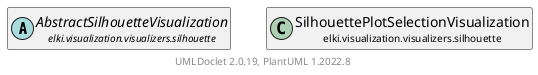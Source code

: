 @startuml
    remove .*\.(Instance|Par|Parameterizer|Factory)$
    set namespaceSeparator none
    hide empty fields
    hide empty methods

    class "<size:14>SilhouettePlotSelectionVisualization.Instance\n<size:10>elki.visualization.visualizers.silhouette" as elki.visualization.visualizers.silhouette.SilhouettePlotSelectionVisualization.Instance [[SilhouettePlotSelectionVisualization.Instance.html]] {
        {static} #CSS_MARKER: String
        {static} #CSS_RANGEMARKER: String
        -mtag: Element
        -plotSize: int
        +Instance(VisualizerContext, VisualizationTask, VisualizationPlot, double, double, Projection)
        +fullRedraw(): void
        +addMarker(): void
        -addMarkerRect(double, double): Element
        -addCSSClasses(): void
    }

    abstract class "<size:14>AbstractSilhouetteVisualization\n<size:10>elki.visualization.visualizers.silhouette" as elki.visualization.visualizers.silhouette.AbstractSilhouetteVisualization [[AbstractSilhouetteVisualization.html]]
    class "<size:14>SilhouettePlotSelectionVisualization\n<size:10>elki.visualization.visualizers.silhouette" as elki.visualization.visualizers.silhouette.SilhouettePlotSelectionVisualization [[SilhouettePlotSelectionVisualization.html]]

    elki.visualization.visualizers.silhouette.AbstractSilhouetteVisualization <|-- elki.visualization.visualizers.silhouette.SilhouettePlotSelectionVisualization.Instance
    elki.visualization.visualizers.silhouette.SilhouettePlotSelectionVisualization +-- elki.visualization.visualizers.silhouette.SilhouettePlotSelectionVisualization.Instance

    center footer UMLDoclet 2.0.19, PlantUML 1.2022.8
@enduml
